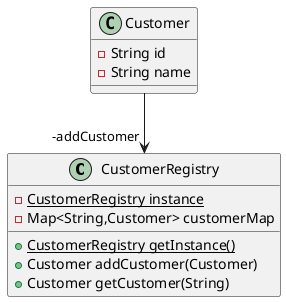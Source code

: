 @startuml
class CustomerRegistry {
- {static} CustomerRegistry instance
- Map<String,Customer> customerMap
+ {static} CustomerRegistry getInstance()
+ Customer addCustomer(Customer)
+ Customer getCustomer(String)
}
class Customer {
- String id
- String name
}

Customer --> "-addCustomer" CustomerRegistry
@enduml